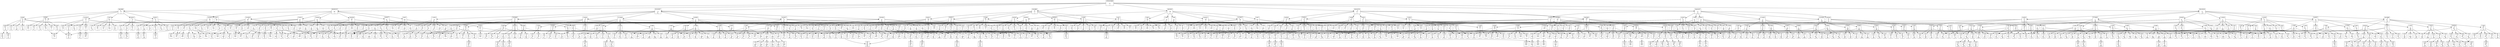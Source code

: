 digraph G {
    node [shape=box];
    "478.0/1000
___
_x_
___
" -> "46.0/68
o__
_x_
___
"
    "478.0/1000
___
_x_
___
" -> "45.0/66
_o_
_x_
___
"
    "478.0/1000
___
_x_
___
" -> "63.0/178
__o
_x_
___
"
    "478.0/1000
___
_x_
___
" -> "60.0/113
___
ox_
___
"
    "478.0/1000
___
_x_
___
" -> "40.0/53
___
_xo
___
"
    "478.0/1000
___
_x_
___
" -> "81.0/197
___
_x_
o__
"
    "478.0/1000
___
_x_
___
" -> "58.0/107
___
_x_
_o_
"
    "478.0/1000
___
_x_
___
" -> "85.0/218
___
_x_
__o
"
    "46.0/68
o__
_x_
___
" -> "6.0/9
ox_
_x_
___
"
    "46.0/68
o__
_x_
___
" -> "12.0/13
o_x
_x_
___
"
    "46.0/68
o__
_x_
___
" -> "2.0/7
o__
xx_
___
"
    "46.0/68
o__
_x_
___
" -> "3.0/7
o__
_xx
___
"
    "46.0/68
o__
_x_
___
" -> "9.0/11
o__
_x_
x__
"
    "46.0/68
o__
_x_
___
" -> "6.0/9
o__
_x_
_x_
"
    "46.0/68
o__
_x_
___
" -> "9.0/11
o__
_x_
__x
"
    "45.0/66
_o_
_x_
___
" -> "5.0/8
xo_
_x_
___
"
    "45.0/66
_o_
_x_
___
" -> "3.0/7
_ox
_x_
___
"
    "45.0/66
_o_
_x_
___
" -> "8.0/10
_o_
xx_
___
"
    "45.0/66
_o_
_x_
___
" -> "8.0/11
_o_
_xx
___
"
    "45.0/66
_o_
_x_
___
" -> "9.0/11
_o_
_x_
x__
"
    "45.0/66
_o_
_x_
___
" -> "5.0/8
_o_
_x_
_x_
"
    "45.0/66
_o_
_x_
___
" -> "8.0/10
_o_
_x_
__x
"
    "63.0/178
__o
_x_
___
" -> "1.0/15
x_o
_x_
___
"
    "63.0/178
__o
_x_
___
" -> "30.0/50
_xo
_x_
___
"
    "63.0/178
__o
_x_
___
" -> "-4.0/8
__o
xx_
___
"
    "63.0/178
__o
_x_
___
" -> "19.0/38
__o
_xx
___
"
    "63.0/178
__o
_x_
___
" -> "4.0/19
__o
_x_
x__
"
    "63.0/178
__o
_x_
___
" -> "7.0/25
__o
_x_
_x_
"
    "63.0/178
__o
_x_
___
" -> "5.0/22
__o
_x_
__x
"
    "60.0/113
___
ox_
___
" -> "13.0/21
x__
ox_
___
"
    "60.0/113
___
ox_
___
" -> "18.0/24
_x_
ox_
___
"
    "60.0/113
___
ox_
___
" -> "15.0/22
__x
ox_
___
"
    "60.0/113
___
ox_
___
" -> "0.0/7
___
oxx
___
"
    "60.0/113
___
ox_
___
" -> "2.0/11
___
ox_
x__
"
    "60.0/113
___
ox_
___
" -> "3.0/10
___
ox_
_x_
"
    "60.0/113
___
ox_
___
" -> "8.0/17
___
ox_
__x
"
    "40.0/53
___
_xo
___
" -> "11.0/11
x__
_xo
___
"
    "40.0/53
___
_xo
___
" -> "2.0/5
_x_
_xo
___
"
    "40.0/53
___
_xo
___
" -> "10.0/11
__x
_xo
___
"
    "40.0/53
___
_xo
___
" -> "5.0/7
___
xxo
___
"
    "40.0/53
___
_xo
___
" -> "1.0/4
___
_xo
x__
"
    "40.0/53
___
_xo
___
" -> "1.0/4
___
_xo
_x_
"
    "40.0/53
___
_xo
___
" -> "9.0/10
___
_xo
__x
"
    "81.0/197
___
_x_
o__
" -> "10.0/27
x__
_x_
o__
"
    "81.0/197
___
_x_
o__
" -> "23.0/40
_x_
_x_
o__
"
    "81.0/197
___
_x_
o__
" -> "2.0/16
__x
_x_
o__
"
    "81.0/197
___
_x_
o__
" -> "33.0/52
___
xx_
o__
"
    "81.0/197
___
_x_
o__
" -> "-1.0/12
___
_xx
o__
"
    "81.0/197
___
_x_
o__
" -> "4.0/20
___
_x_
ox_
"
    "81.0/197
___
_x_
o__
" -> "11.0/29
___
_x_
o_x
"
    "58.0/107
___
_x_
_o_
" -> "4.0/12
x__
_x_
_o_
"
    "58.0/107
___
_x_
_o_
" -> "9.0/16
_x_
_x_
_o_
"
    "58.0/107
___
_x_
_o_
" -> "2.0/10
__x
_x_
_o_
"
    "58.0/107
___
_x_
_o_
" -> "1.0/9
___
xx_
_o_
"
    "58.0/107
___
_x_
_o_
" -> "4.0/11
___
_xx
_o_
"
    "58.0/107
___
_x_
_o_
" -> "17.0/22
___
_x_
xo_
"
    "58.0/107
___
_x_
_o_
" -> "22.0/26
___
_x_
_ox
"
    "85.0/218
___
_x_
__o
" -> "1.0/18
x__
_x_
__o
"
    "85.0/218
___
_x_
__o
" -> "4.0/22
_x_
_x_
__o
"
    "85.0/218
___
_x_
__o
" -> "43.0/68
__x
_x_
__o
"
    "85.0/218
___
_x_
__o
" -> "6.0/23
___
xx_
__o
"
    "85.0/218
___
_x_
__o
" -> "4.0/22
___
_xx
__o
"
    "85.0/218
___
_x_
__o
" -> "-1.0/14
___
_x_
x_o
"
    "85.0/218
___
_x_
__o
" -> "27.0/50
___
_x_
_xo
"
    "6.0/9
ox_
_x_
___
" -> "1.0/1
oxo
_x_
___
"
    "6.0/9
ox_
_x_
___
" -> "1.0/1
ox_
ox_
___
"
    "6.0/9
ox_
_x_
___
" -> "1.0/2
ox_
_xo
___
"
    "6.0/9
ox_
_x_
___
" -> "1.0/1
ox_
_x_
o__
"
    "6.0/9
ox_
_x_
___
" -> "0.0/2
ox_
_x_
_o_
"
    "6.0/9
ox_
_x_
___
" -> "1.0/1
ox_
_x_
__o
"
    "12.0/13
o_x
_x_
___
" -> "2.0/2
oox
_x_
___
"
    "12.0/13
o_x
_x_
___
" -> "2.0/2
o_x
ox_
___
"
    "12.0/13
o_x
_x_
___
" -> "2.0/2
o_x
_xo
___
"
    "12.0/13
o_x
_x_
___
" -> "2.0/2
o_x
_x_
o__
"
    "12.0/13
o_x
_x_
___
" -> "1.0/2
o_x
_x_
_o_
"
    "12.0/13
o_x
_x_
___
" -> "2.0/2
o_x
_x_
__o
"
    "2.0/7
o__
xx_
___
" -> "-1.0/1
oo_
xx_
___
"
    "2.0/7
o__
xx_
___
" -> "1.0/1
o_o
xx_
___
"
    "2.0/7
o__
xx_
___
" -> "0/1
o__
xxo
___
"
    "2.0/7
o__
xx_
___
" -> "1.0/1
o__
xx_
o__
"
    "2.0/7
o__
xx_
___
" -> "1.0/1
o__
xx_
_o_
"
    "2.0/7
o__
xx_
___
" -> "-1.0/1
o__
xx_
__o
"
    "3.0/7
o__
_xx
___
" -> "1.0/1
oo_
_xx
___
"
    "3.0/7
o__
_xx
___
" -> "-1.0/1
o_o
_xx
___
"
    "3.0/7
o__
_xx
___
" -> "1.0/1
o__
oxx
___
"
    "3.0/7
o__
_xx
___
" -> "1.0/1
o__
_xx
o__
"
    "3.0/7
o__
_xx
___
" -> "1.0/1
o__
_xx
_o_
"
    "3.0/7
o__
_xx
___
" -> "-1.0/1
o__
_xx
__o
"
    "9.0/11
o__
_x_
x__
" -> "1.0/1
oo_
_x_
x__
"
    "9.0/11
o__
_x_
x__
" -> "2.0/2
o_o
_x_
x__
"
    "9.0/11
o__
_x_
x__
" -> "1.0/1
o__
ox_
x__
"
    "9.0/11
o__
_x_
x__
" -> "2.0/2
o__
_xo
x__
"
    "9.0/11
o__
_x_
x__
" -> "2.0/2
o__
_x_
xo_
"
    "9.0/11
o__
_x_
x__
" -> "2.0/2
o__
_x_
x_o
"
    "6.0/9
o__
_x_
_x_
" -> "0.0/3
oo_
_x_
_x_
"
    "6.0/9
o__
_x_
_x_
" -> "1.0/1
o_o
_x_
_x_
"
    "6.0/9
o__
_x_
_x_
" -> "1.0/1
o__
ox_
_x_
"
    "6.0/9
o__
_x_
_x_
" -> "1.0/1
o__
_xo
_x_
"
    "6.0/9
o__
_x_
_x_
" -> "1.0/1
o__
_x_
ox_
"
    "6.0/9
o__
_x_
_x_
" -> "1.0/1
o__
_x_
_xo
"
    "9.0/11
o__
_x_
__x
" -> "2.0/2
oo_
_x_
__x
"
    "9.0/11
o__
_x_
__x
" -> "1.0/1
o_o
_x_
__x
"
    "9.0/11
o__
_x_
__x
" -> "1.0/1
o__
ox_
__x
"
    "9.0/11
o__
_x_
__x
" -> "1.0/2
o__
_xo
__x
"
    "9.0/11
o__
_x_
__x
" -> "2.0/2
o__
_x_
o_x
"
    "9.0/11
o__
_x_
__x
" -> "1.0/2
o__
_x_
_ox
"
    "5.0/8
xo_
_x_
___
" -> "1.0/2
xoo
_x_
___
"
    "5.0/8
xo_
_x_
___
" -> "0/1
xo_
ox_
___
"
    "5.0/8
xo_
_x_
___
" -> "1.0/1
xo_
_xo
___
"
    "5.0/8
xo_
_x_
___
" -> "1.0/1
xo_
_x_
o__
"
    "5.0/8
xo_
_x_
___
" -> "1.0/1
xo_
_x_
_o_
"
    "5.0/8
xo_
_x_
___
" -> "0/1
xo_
_x_
__o
"
    "3.0/7
_ox
_x_
___
" -> "1.0/1
oox
_x_
___
"
    "3.0/7
_ox
_x_
___
" -> "1.0/1
_ox
ox_
___
"
    "3.0/7
_ox
_x_
___
" -> "1.0/1
_ox
_xo
___
"
    "3.0/7
_ox
_x_
___
" -> "1.0/1
_ox
_x_
o__
"
    "3.0/7
_ox
_x_
___
" -> "1.0/1
_ox
_x_
_o_
"
    "3.0/7
_ox
_x_
___
" -> "-1.0/1
_ox
_x_
__o
"
    "8.0/10
_o_
xx_
___
" -> "1.0/1
oo_
xx_
___
"
    "8.0/10
_o_
xx_
___
" -> "1.0/1
_oo
xx_
___
"
    "8.0/10
_o_
xx_
___
" -> "1.0/1
_o_
xxo
___
"
    "8.0/10
_o_
xx_
___
" -> "1.0/1
_o_
xx_
o__
"
    "8.0/10
_o_
xx_
___
" -> "2.0/2
_o_
xx_
_o_
"
    "8.0/10
_o_
xx_
___
" -> "1.0/3
_o_
xx_
__o
"
    "8.0/11
_o_
_xx
___
" -> "1.0/1
oo_
_xx
___
"
    "8.0/11
_o_
_xx
___
" -> "1.0/2
_oo
_xx
___
"
    "8.0/11
_o_
_xx
___
" -> "1.0/1
_o_
oxx
___
"
    "8.0/11
_o_
_xx
___
" -> "1.0/1
_o_
_xx
o__
"
    "8.0/11
_o_
_xx
___
" -> "1.0/3
_o_
_xx
_o_
"
    "8.0/11
_o_
_xx
___
" -> "2.0/2
_o_
_xx
__o
"
    "9.0/11
_o_
_x_
x__
" -> "2.0/2
oo_
_x_
x__
"
    "9.0/11
_o_
_x_
x__
" -> "1.0/1
_oo
_x_
x__
"
    "9.0/11
_o_
_x_
x__
" -> "2.0/2
_o_
ox_
x__
"
    "9.0/11
_o_
_x_
x__
" -> "1.0/1
_o_
_xo
x__
"
    "9.0/11
_o_
_x_
x__
" -> "1.0/1
_o_
_x_
xo_
"
    "9.0/11
_o_
_x_
x__
" -> "1.0/3
_o_
_x_
x_o
"
    "5.0/8
_o_
_x_
_x_
" -> "1.0/1
oo_
_x_
_x_
"
    "5.0/8
_o_
_x_
_x_
" -> "0.0/2
_oo
_x_
_x_
"
    "5.0/8
_o_
_x_
_x_
" -> "1.0/1
_o_
ox_
_x_
"
    "5.0/8
_o_
_x_
_x_
" -> "1.0/1
_o_
_xo
_x_
"
    "5.0/8
_o_
_x_
_x_
" -> "0/1
_o_
_x_
ox_
"
    "5.0/8
_o_
_x_
_x_
" -> "1.0/1
_o_
_x_
_xo
"
    "8.0/10
_o_
_x_
__x
" -> "1.0/1
oo_
_x_
__x
"
    "8.0/10
_o_
_x_
__x
" -> "1.0/1
_oo
_x_
__x
"
    "8.0/10
_o_
_x_
__x
" -> "1.0/1
_o_
ox_
__x
"
    "8.0/10
_o_
_x_
__x
" -> "2.0/2
_o_
_xo
__x
"
    "8.0/10
_o_
_x_
__x
" -> "1.0/1
_o_
_x_
o_x
"
    "8.0/10
_o_
_x_
__x
" -> "1.0/3
_o_
_x_
_ox
"
    "1.0/15
x_o
_x_
___
" -> "-1.0/3
xoo
_x_
___
"
    "1.0/15
x_o
_x_
___
" -> "1.0/1
x_o
ox_
___
"
    "1.0/15
x_o
_x_
___
" -> "1.0/3
x_o
_xo
___
"
    "1.0/15
x_o
_x_
___
" -> "-1.0/3
x_o
_x_
o__
"
    "1.0/15
x_o
_x_
___
" -> "1.0/1
x_o
_x_
_o_
"
    "1.0/15
x_o
_x_
___
" -> "-1.0/3
x_o
_x_
__o
"
    "30.0/50
_xo
_x_
___
" -> "5.0/5
oxo
_x_
___
"
    "30.0/50
_xo
_x_
___
" -> "5.0/6
_xo
ox_
___
"
    "30.0/50
_xo
_x_
___
" -> "5.0/10
_xo
_xo
___
"
    "30.0/50
_xo
_x_
___
" -> "5.0/5
_xo
_x_
o__
"
    "30.0/50
_xo
_x_
___
" -> "5.0/9
_xo
_x_
_o_
"
    "30.0/50
_xo
_x_
___
" -> "4.0/14
_xo
_x_
__o
"
    "-4.0/8
__o
xx_
___
" -> "-1.0/1
o_o
xx_
___
"
    "-4.0/8
__o
xx_
___
" -> "-1.0/1
_oo
xx_
___
"
    "-4.0/8
__o
xx_
___
" -> "1.0/1
__o
xxo
___
"
    "-4.0/8
__o
xx_
___
" -> "-1.0/1
__o
xx_
o__
"
    "-4.0/8
__o
xx_
___
" -> "1.0/1
__o
xx_
_o_
"
    "-4.0/8
__o
xx_
___
" -> "-2.0/2
__o
xx_
__o
"
    "19.0/38
__o
_xx
___
" -> "3.0/8
o_o
_xx
___
"
    "19.0/38
__o
_xx
___
" -> "4.0/6
_oo
_xx
___
"
    "19.0/38
__o
_xx
___
" -> "1.0/10
__o
oxx
___
"
    "19.0/38
__o
_xx
___
" -> "4.0/4
__o
_xx
o__
"
    "19.0/38
__o
_xx
___
" -> "4.0/5
__o
_xx
_o_
"
    "19.0/38
__o
_xx
___
" -> "4.0/4
__o
_xx
__o
"
    "4.0/19
__o
_x_
x__
" -> "1.0/3
o_o
_x_
x__
"
    "4.0/19
__o
_x_
x__
" -> "2.0/2
_oo
_x_
x__
"
    "4.0/19
__o
_x_
x__
" -> "1.0/3
__o
ox_
x__
"
    "4.0/19
__o
_x_
x__
" -> "0.0/4
__o
_xo
x__
"
    "4.0/19
__o
_x_
x__
" -> "1.0/2
__o
_x_
xo_
"
    "4.0/19
__o
_x_
x__
" -> "-1.0/4
__o
_x_
x_o
"
    "7.0/25
__o
_x_
_x_
" -> "-2.0/6
o_o
_x_
_x_
"
    "7.0/25
__o
_x_
_x_
" -> "2.0/4
_oo
_x_
_x_
"
    "7.0/25
__o
_x_
_x_
" -> "2.0/2
__o
ox_
_x_
"
    "7.0/25
__o
_x_
_x_
" -> "1.0/5
__o
_xo
_x_
"
    "7.0/25
__o
_x_
_x_
" -> "2.0/2
__o
_x_
ox_
"
    "7.0/25
__o
_x_
_x_
" -> "1.0/5
__o
_x_
_xo
"
    "5.0/22
__o
_x_
__x
" -> "-5.0/10
o_o
_x_
__x
"
    "5.0/22
__o
_x_
__x
" -> "2.0/2
_oo
_x_
__x
"
    "5.0/22
__o
_x_
__x
" -> "2.0/2
__o
ox_
__x
"
    "5.0/22
__o
_x_
__x
" -> "2.0/2
__o
_xo
__x
"
    "5.0/22
__o
_x_
__x
" -> "2.0/2
__o
_x_
o_x
"
    "5.0/22
__o
_x_
__x
" -> "2.0/3
__o
_x_
_ox
"
    "13.0/21
x__
ox_
___
" -> "2.0/3
xo_
ox_
___
"
    "13.0/21
x__
ox_
___
" -> "3.0/3
x_o
ox_
___
"
    "13.0/21
x__
ox_
___
" -> "2.0/4
x__
oxo
___
"
    "13.0/21
x__
ox_
___
" -> "3.0/3
x__
ox_
o__
"
    "13.0/21
x__
ox_
___
" -> "1.0/4
x__
ox_
_o_
"
    "13.0/21
x__
ox_
___
" -> "2.0/3
x__
ox_
__o
"
    "18.0/24
_x_
ox_
___
" -> "3.0/3
ox_
ox_
___
"
    "18.0/24
_x_
ox_
___
" -> "3.0/5
_xo
ox_
___
"
    "18.0/24
_x_
ox_
___
" -> "3.0/3
_x_
oxo
___
"
    "18.0/24
_x_
ox_
___
" -> "3.0/3
_x_
ox_
o__
"
    "18.0/24
_x_
ox_
___
" -> "3.0/3
_x_
ox_
_o_
"
    "18.0/24
_x_
ox_
___
" -> "2.0/6
_x_
ox_
__o
"
    "15.0/22
__x
ox_
___
" -> "3.0/3
o_x
ox_
___
"
    "15.0/22
__x
ox_
___
" -> "3.0/3
_ox
ox_
___
"
    "15.0/22
__x
ox_
___
" -> "3.0/3
__x
oxo
___
"
    "15.0/22
__x
ox_
___
" -> "1.0/4
__x
ox_
o__
"
    "15.0/22
__x
ox_
___
" -> "2.0/4
__x
ox_
_o_
"
    "15.0/22
__x
ox_
___
" -> "2.0/4
__x
ox_
__o
"
    "0.0/7
___
oxx
___
" -> "-1.0/1
o__
oxx
___
"
    "0.0/7
___
oxx
___
" -> "1.0/1
_o_
oxx
___
"
    "0.0/7
___
oxx
___
" -> "-1.0/1
__o
oxx
___
"
    "0.0/7
___
oxx
___
" -> "1.0/1
___
oxx
o__
"
    "0.0/7
___
oxx
___
" -> "1.0/1
___
oxx
_o_
"
    "0.0/7
___
oxx
___
" -> "0/1
___
oxx
__o
"
    "2.0/11
___
ox_
x__
" -> "1.0/1
o__
ox_
x__
"
    "2.0/11
___
ox_
x__
" -> "0.0/2
_o_
ox_
x__
"
    "2.0/11
___
ox_
x__
" -> "-2.0/3
__o
ox_
x__
"
    "2.0/11
___
ox_
x__
" -> "1.0/1
___
oxo
x__
"
    "2.0/11
___
ox_
x__
" -> "1.0/1
___
ox_
xo_
"
    "2.0/11
___
ox_
x__
" -> "1.0/2
___
ox_
x_o
"
    "3.0/10
___
ox_
_x_
" -> "1.0/1
o__
ox_
_x_
"
    "3.0/10
___
ox_
_x_
" -> "0.0/2
_o_
ox_
_x_
"
    "3.0/10
___
ox_
_x_
" -> "1.0/2
__o
ox_
_x_
"
    "3.0/10
___
ox_
_x_
" -> "1.0/1
___
oxo
_x_
"
    "3.0/10
___
ox_
_x_
" -> "0.0/2
___
ox_
ox_
"
    "3.0/10
___
ox_
_x_
" -> "0/1
___
ox_
_xo
"
    "8.0/17
___
ox_
__x
" -> "1.0/3
o__
ox_
__x
"
    "8.0/17
___
ox_
__x
" -> "2.0/2
_o_
ox_
__x
"
    "8.0/17
___
ox_
__x
" -> "2.0/2
__o
ox_
__x
"
    "8.0/17
___
ox_
__x
" -> "2.0/2
___
oxo
__x
"
    "8.0/17
___
ox_
__x
" -> "-1.0/5
___
ox_
o_x
"
    "8.0/17
___
ox_
__x
" -> "2.0/2
___
ox_
_ox
"
    "11.0/11
x__
_xo
___
" -> "1.0/1
xo_
_xo
___
"
    "11.0/11
x__
_xo
___
" -> "2.0/2
x_o
_xo
___
"
    "11.0/11
x__
_xo
___
" -> "2.0/2
x__
oxo
___
"
    "11.0/11
x__
_xo
___
" -> "1.0/1
x__
_xo
o__
"
    "11.0/11
x__
_xo
___
" -> "2.0/2
x__
_xo
_o_
"
    "11.0/11
x__
_xo
___
" -> "2.0/2
x__
_xo
__o
"
    "2.0/5
_x_
_xo
___
" -> "1.0/1
ox_
_xo
___
"
    "2.0/5
_x_
_xo
___
" -> "1.0/1
_xo
_xo
___
"
    "2.0/5
_x_
_xo
___
" -> "-1.0/1
_x_
oxo
___
"
    "2.0/5
_x_
_xo
___
" -> "1.0/1
_x_
_xo
o__
"
    "10.0/11
__x
_xo
___
" -> "1.0/2
o_x
_xo
___
"
    "10.0/11
__x
_xo
___
" -> "2.0/2
_ox
_xo
___
"
    "10.0/11
__x
_xo
___
" -> "1.0/1
__x
oxo
___
"
    "10.0/11
__x
_xo
___
" -> "1.0/1
__x
_xo
o__
"
    "10.0/11
__x
_xo
___
" -> "2.0/2
__x
_xo
_o_
"
    "10.0/11
__x
_xo
___
" -> "2.0/2
__x
_xo
__o
"
    "5.0/7
___
xxo
___
" -> "1.0/1
o__
xxo
___
"
    "5.0/7
___
xxo
___
" -> "1.0/1
_o_
xxo
___
"
    "5.0/7
___
xxo
___
" -> "1.0/1
__o
xxo
___
"
    "5.0/7
___
xxo
___
" -> "-1.0/1
___
xxo
o__
"
    "5.0/7
___
xxo
___
" -> "1.0/1
___
xxo
_o_
"
    "5.0/7
___
xxo
___
" -> "1.0/1
___
xxo
__o
"
    "1.0/4
___
_xo
x__
" -> "1.0/1
o__
_xo
x__
"
    "1.0/4
___
_xo
x__
" -> "1.0/1
_o_
_xo
x__
"
    "1.0/4
___
_xo
x__
" -> "-1.0/1
__o
_xo
x__
"
    "1.0/4
___
_xo
_x_
" -> "1.0/1
o__
_xo
_x_
"
    "1.0/4
___
_xo
_x_
" -> "0/1
_o_
_xo
_x_
"
    "1.0/4
___
_xo
_x_
" -> "-1.0/1
__o
_xo
_x_
"
    "9.0/10
___
_xo
__x
" -> "1.0/2
o__
_xo
__x
"
    "9.0/10
___
_xo
__x
" -> "2.0/2
_o_
_xo
__x
"
    "9.0/10
___
_xo
__x
" -> "1.0/1
__o
_xo
__x
"
    "9.0/10
___
_xo
__x
" -> "2.0/2
___
oxo
__x
"
    "9.0/10
___
_xo
__x
" -> "1.0/1
___
_xo
o_x
"
    "9.0/10
___
_xo
__x
" -> "1.0/1
___
_xo
_ox
"
    "10.0/27
x__
_x_
o__
" -> "1.0/5
xo_
_x_
o__
"
    "10.0/27
x__
_x_
o__
" -> "3.0/3
x_o
_x_
o__
"
    "10.0/27
x__
_x_
o__
" -> "3.0/3
x__
ox_
o__
"
    "10.0/27
x__
_x_
o__
" -> "1.0/6
x__
_xo
o__
"
    "10.0/27
x__
_x_
o__
" -> "0.0/6
x__
_x_
oo_
"
    "10.0/27
x__
_x_
o__
" -> "1.0/3
x__
_x_
o_o
"
    "23.0/40
_x_
_x_
o__
" -> "3.0/8
ox_
_x_
o__
"
    "23.0/40
_x_
_x_
o__
" -> "4.0/4
_xo
_x_
o__
"
    "23.0/40
_x_
_x_
o__
" -> "4.0/6
_x_
ox_
o__
"
    "23.0/40
_x_
_x_
o__
" -> "4.0/6
_x_
_xo
o__
"
    "23.0/40
_x_
_x_
o__
" -> "4.0/4
_x_
_x_
oo_
"
    "23.0/40
_x_
_x_
o__
" -> "3.0/11
_x_
_x_
o_o
"
    "2.0/16
__x
_x_
o__
" -> "0.0/4
o_x
_x_
o__
"
    "2.0/16
__x
_x_
o__
" -> "1.0/2
_ox
_x_
o__
"
    "2.0/16
__x
_x_
o__
" -> "0.0/3
__x
ox_
o__
"
    "2.0/16
__x
_x_
o__
" -> "-1.0/3
__x
_xo
o__
"
    "2.0/16
__x
_x_
o__
" -> "0.0/2
__x
_x_
oo_
"
    "2.0/16
__x
_x_
o__
" -> "1.0/1
__x
_x_
o_o
"
    "33.0/52
___
xx_
o__
" -> "5.0/8
o__
xx_
o__
"
    "33.0/52
___
xx_
o__
" -> "5.0/9
_o_
xx_
o__
"
    "33.0/52
___
xx_
o__
" -> "6.0/8
__o
xx_
o__
"
    "33.0/52
___
xx_
o__
" -> "5.0/12
___
xxo
o__
"
    "33.0/52
___
xx_
o__
" -> "6.0/9
___
xx_
oo_
"
    "33.0/52
___
xx_
o__
" -> "5.0/5
___
xx_
o_o
"
    "-1.0/12
___
_xx
o__
" -> "-3.0/3
o__
_xx
o__
"
    "-1.0/12
___
_xx
o__
" -> "0.0/2
_o_
_xx
o__
"
    "-1.0/12
___
_xx
o__
" -> "1.0/1
__o
_xx
o__
"
    "-1.0/12
___
_xx
o__
" -> "0/1
___
oxx
o__
"
    "-1.0/12
___
_xx
o__
" -> "1.0/1
___
_xx
oo_
"
    "-1.0/12
___
_xx
o__
" -> "-1.0/3
___
_xx
o_o
"
    "4.0/20
___
_x_
ox_
" -> "-2.0/5
o__
_x_
ox_
"
    "4.0/20
___
_x_
ox_
" -> "2.0/2
_o_
_x_
ox_
"
    "4.0/20
___
_x_
ox_
" -> "2.0/2
__o
_x_
ox_
"
    "4.0/20
___
_x_
ox_
" -> "-3.0/6
___
ox_
ox_
"
    "4.0/20
___
_x_
ox_
" -> "2.0/2
___
_xo
ox_
"
    "4.0/20
___
_x_
ox_
" -> "2.0/2
___
_x_
oxo
"
    "11.0/29
___
_x_
o_x
" -> "-2.0/9
o__
_x_
o_x
"
    "11.0/29
___
_x_
o_x
" -> "2.0/4
_o_
_x_
o_x
"
    "11.0/29
___
_x_
o_x
" -> "3.0/3
__o
_x_
o_x
"
    "11.0/29
___
_x_
o_x
" -> "3.0/3
___
ox_
o_x
"
    "11.0/29
___
_x_
o_x
" -> "3.0/3
___
_xo
o_x
"
    "11.0/29
___
_x_
o_x
" -> "2.0/6
___
_x_
oox
"
    "4.0/12
x__
_x_
_o_
" -> "1.0/1
xo_
_x_
_o_
"
    "4.0/12
x__
_x_
_o_
" -> "0.0/2
x_o
_x_
_o_
"
    "4.0/12
x__
_x_
_o_
" -> "1.0/1
x__
ox_
_o_
"
    "4.0/12
x__
_x_
_o_
" -> "2.0/2
x__
_xo
_o_
"
    "4.0/12
x__
_x_
_o_
" -> "0.0/4
x__
_x_
oo_
"
    "4.0/12
x__
_x_
_o_
" -> "1.0/1
x__
_x_
_oo
"
    "9.0/16
_x_
_x_
_o_
" -> "0.0/4
ox_
_x_
_o_
"
    "9.0/16
_x_
_x_
_o_
" -> "2.0/2
_xo
_x_
_o_
"
    "9.0/16
_x_
_x_
_o_
" -> "2.0/2
_x_
ox_
_o_
"
    "9.0/16
_x_
_x_
_o_
" -> "1.0/2
_x_
_xo
_o_
"
    "9.0/16
_x_
_x_
_o_
" -> "2.0/2
_x_
_x_
oo_
"
    "9.0/16
_x_
_x_
_o_
" -> "1.0/3
_x_
_x_
_oo
"
    "2.0/10
__x
_x_
_o_
" -> "0.0/2
o_x
_x_
_o_
"
    "2.0/10
__x
_x_
_o_
" -> "1.0/1
_ox
_x_
_o_
"
    "2.0/10
__x
_x_
_o_
" -> "1.0/1
__x
ox_
_o_
"
    "2.0/10
__x
_x_
_o_
" -> "1.0/1
__x
_xo
_o_
"
    "2.0/10
__x
_x_
_o_
" -> "0.0/2
__x
_x_
oo_
"
    "2.0/10
__x
_x_
_o_
" -> "-2.0/2
__x
_x_
_oo
"
    "1.0/9
___
xx_
_o_
" -> "1.0/1
o__
xx_
_o_
"
    "1.0/9
___
xx_
_o_
" -> "1.0/1
_o_
xx_
_o_
"
    "1.0/9
___
xx_
_o_
" -> "0.0/2
__o
xx_
_o_
"
    "1.0/9
___
xx_
_o_
" -> "1.0/1
___
xxo
_o_
"
    "1.0/9
___
xx_
_o_
" -> "-2.0/2
___
xx_
oo_
"
    "1.0/9
___
xx_
_o_
" -> "1.0/1
___
xx_
_oo
"
    "4.0/11
___
_xx
_o_
" -> "1.0/1
o__
_xx
_o_
"
    "4.0/11
___
_xx
_o_
" -> "1.0/1
_o_
_xx
_o_
"
    "4.0/11
___
_xx
_o_
" -> "1.0/2
__o
_xx
_o_
"
    "4.0/11
___
_xx
_o_
" -> "1.0/1
___
oxx
_o_
"
    "4.0/11
___
_xx
_o_
" -> "-2.0/4
___
_xx
oo_
"
    "4.0/11
___
_xx
_o_
" -> "1.0/1
___
_xx
_oo
"
    "17.0/22
___
_x_
xo_
" -> "3.0/3
o__
_x_
xo_
"
    "17.0/22
___
_x_
xo_
" -> "3.0/3
_o_
_x_
xo_
"
    "17.0/22
___
_x_
xo_
" -> "2.0/5
__o
_x_
xo_
"
    "17.0/22
___
_x_
xo_
" -> "2.0/4
___
ox_
xo_
"
    "17.0/22
___
_x_
xo_
" -> "3.0/3
___
_xo
xo_
"
    "17.0/22
___
_x_
xo_
" -> "3.0/3
___
_x_
xoo
"
    "22.0/26
___
_x_
_ox
" -> "3.0/4
o__
_x_
_ox
"
    "22.0/26
___
_x_
_ox
" -> "4.0/4
_o_
_x_
_ox
"
    "22.0/26
___
_x_
_ox
" -> "3.0/5
__o
_x_
_ox
"
    "22.0/26
___
_x_
_ox
" -> "4.0/4
___
ox_
_ox
"
    "22.0/26
___
_x_
_ox
" -> "3.0/4
___
_xo
_ox
"
    "22.0/26
___
_x_
_ox
" -> "4.0/4
___
_x_
oox
"
    "1.0/18
x__
_x_
__o
" -> "1.0/3
xo_
_x_
__o
"
    "1.0/18
x__
_x_
__o
" -> "1.0/3
x_o
_x_
__o
"
    "1.0/18
x__
_x_
__o
" -> "-1.0/3
x__
ox_
__o
"
    "1.0/18
x__
_x_
__o
" -> "1.0/1
x__
_xo
__o
"
    "1.0/18
x__
_x_
__o
" -> "-1.0/4
x__
_x_
o_o
"
    "1.0/18
x__
_x_
__o
" -> "-1.0/3
x__
_x_
_oo
"
    "4.0/22
_x_
_x_
__o
" -> "2.0/2
ox_
_x_
__o
"
    "4.0/22
_x_
_x_
__o
" -> "-2.0/5
_xo
_x_
__o
"
    "4.0/22
_x_
_x_
__o
" -> "2.0/2
_x_
ox_
__o
"
    "4.0/22
_x_
_x_
__o
" -> "1.0/3
_x_
_xo
__o
"
    "4.0/22
_x_
_x_
__o
" -> "0.0/4
_x_
_x_
o_o
"
    "4.0/22
_x_
_x_
__o
" -> "0.0/5
_x_
_x_
_oo
"
    "43.0/68
__x
_x_
__o
" -> "7.0/7
o_x
_x_
__o
"
    "43.0/68
__x
_x_
__o
" -> "7.0/9
_ox
_x_
__o
"
    "43.0/68
__x
_x_
__o
" -> "8.0/14
__x
ox_
__o
"
    "43.0/68
__x
_x_
__o
" -> "7.0/8
__x
_xo
__o
"
    "43.0/68
__x
_x_
__o
" -> "6.0/14
__x
_x_
o_o
"
    "43.0/68
__x
_x_
__o
" -> "7.0/15
__x
_x_
_oo
"
    "6.0/23
___
xx_
__o
" -> "2.0/2
o__
xx_
__o
"
    "6.0/23
___
xx_
__o
" -> "2.0/2
_o_
xx_
__o
"
    "6.0/23
___
xx_
__o
" -> "1.0/5
__o
xx_
__o
"
    "6.0/23
___
xx_
__o
" -> "-1.0/6
___
xxo
__o
"
    "6.0/23
___
xx_
__o
" -> "1.0/3
___
xx_
o_o
"
    "6.0/23
___
xx_
__o
" -> "0.0/4
___
xx_
_oo
"
    "4.0/22
___
_xx
__o
" -> "2.0/2
o__
_xx
__o
"
    "4.0/22
___
_xx
__o
" -> "2.0/2
_o_
_xx
__o
"
    "4.0/22
___
_xx
__o
" -> "2.0/3
__o
_xx
__o
"
    "4.0/22
___
_xx
__o
" -> "-1.0/4
___
oxx
__o
"
    "4.0/22
___
_xx
__o
" -> "-1.0/5
___
_xx
o_o
"
    "4.0/22
___
_xx
__o
" -> "-1.0/5
___
_xx
_oo
"
    "-1.0/14
___
_x_
x_o
" -> "1.0/1
o__
_x_
x_o
"
    "-1.0/14
___
_x_
x_o
" -> "1.0/1
_o_
_x_
x_o
"
    "-1.0/14
___
_x_
x_o
" -> "-6.0/6
__o
_x_
x_o
"
    "-1.0/14
___
_x_
x_o
" -> "0.0/3
___
ox_
x_o
"
    "-1.0/14
___
_x_
x_o
" -> "1.0/1
___
_xo
x_o
"
    "-1.0/14
___
_x_
x_o
" -> "1.0/1
___
_x_
xoo
"
    "27.0/50
___
_x_
_xo
" -> "5.0/5
o__
_x_
_xo
"
    "27.0/50
___
_x_
_xo
" -> "5.0/9
_o_
_x_
_xo
"
    "27.0/50
___
_x_
_xo
" -> "2.0/13
__o
_x_
_xo
"
    "27.0/50
___
_x_
_xo
" -> "5.0/8
___
ox_
_xo
"
    "27.0/50
___
_x_
_xo
" -> "5.0/5
___
_xo
_xo
"
    "27.0/50
___
_x_
_xo
" -> "4.0/9
___
_x_
oxo
"
    "1.0/2
ox_
_xo
___
" -> "1.0/1
oxx
_xo
___
"
    "0.0/2
ox_
_x_
_o_
" -> "1.0/1
oxx
_x_
_o_
"
    "2.0/2
oox
_x_
___
" -> "1.0/1
oox
xx_
___
"
    "2.0/2
o_x
ox_
___
" -> "1.0/1
oxx
ox_
___
"
    "2.0/2
o_x
_xo
___
" -> "1.0/1
oxx
_xo
___
"
    "2.0/2
o_x
_x_
o__
" -> "1.0/1
oxx
_x_
o__
"
    "1.0/2
o_x
_x_
_o_
" -> "1.0/1
oxx
_x_
_o_
"
    "2.0/2
o_x
_x_
__o
" -> "1.0/1
oxx
_x_
__o
"
    "2.0/2
o_o
_x_
x__
" -> "1.0/1
oxo
_x_
x__
"
    "2.0/2
o__
_xo
x__
" -> "1.0/1
ox_
_xo
x__
"
    "2.0/2
o__
_x_
xo_
" -> "1.0/1
ox_
_x_
xo_
"
    "2.0/2
o__
_x_
x_o
" -> "1.0/1
ox_
_x_
x_o
"
    "0.0/3
oo_
_x_
_x_
" -> "1.0/1
oox
_x_
_x_
"
    "0.0/3
oo_
_x_
_x_
" -> "0/1
oo_
xx_
_x_
"
    "2.0/2
oo_
_x_
__x
" -> "1.0/1
oox
_x_
__x
"
    "1.0/2
o__
_xo
__x
" -> "0/1
ox_
_xo
__x
"
    "2.0/2
o__
_x_
o_x
" -> "1.0/1
ox_
_x_
o_x
"
    "1.0/2
o__
_x_
_ox
" -> "0/1
ox_
_x_
_ox
"
    "1.0/2
xoo
_x_
___
" -> "1.0/1
xoo
xx_
___
"
    "2.0/2
_o_
xx_
_o_
" -> "1.0/1
xo_
xx_
_o_
"
    "1.0/3
_o_
xx_
__o
" -> "1.0/1
xo_
xx_
__o
"
    "1.0/3
_o_
xx_
__o
" -> "1.0/1
_ox
xx_
__o
"
    "1.0/2
_oo
_xx
___
" -> "0/1
xoo
_xx
___
"
    "1.0/3
_o_
_xx
_o_
" -> "1.0/1
xo_
_xx
_o_
"
    "1.0/3
_o_
_xx
_o_
" -> "1.0/1
_ox
_xx
_o_
"
    "2.0/2
_o_
_xx
__o
" -> "1.0/1
xo_
_xx
__o
"
    "2.0/2
oo_
_x_
x__
" -> "1.0/1
oox
_x_
x__
"
    "2.0/2
_o_
ox_
x__
" -> "1.0/1
xo_
ox_
x__
"
    "1.0/3
_o_
_x_
x_o
" -> "1.0/1
xo_
_x_
x_o
"
    "1.0/3
_o_
_x_
x_o
" -> "1.0/1
_ox
_x_
x_o
"
    "0.0/2
_oo
_x_
_x_
" -> "1.0/1
xoo
_x_
_x_
"
    "2.0/2
_o_
_xo
__x
" -> "1.0/1
xo_
_xo
__x
"
    "1.0/3
_o_
_x_
_ox
" -> "1.0/1
xo_
_x_
_ox
"
    "1.0/3
_o_
_x_
_ox
" -> "1.0/1
_ox
_x_
_ox
"
    "-1.0/3
xoo
_x_
___
" -> "-1.0/1
xoo
xx_
___
"
    "-1.0/3
xoo
_x_
___
" -> "1.0/1
xoo
_xx
___
"
    "1.0/3
x_o
_xo
___
" -> "1.0/1
xxo
_xo
___
"
    "1.0/3
x_o
_xo
___
" -> "1.0/1
x_o
xxo
___
"
    "-1.0/3
x_o
_x_
o__
" -> "1.0/1
xxo
_x_
o__
"
    "-1.0/3
x_o
_x_
o__
" -> "-1.0/1
x_o
xx_
o__
"
    "-1.0/3
x_o
_x_
__o
" -> "-1.0/1
xxo
_x_
__o
"
    "-1.0/3
x_o
_x_
__o
" -> "-1.0/1
x_o
xx_
__o
"
    "5.0/5
oxo
_x_
___
" -> "1.0/1
oxo
xx_
___
"
    "5.0/5
oxo
_x_
___
" -> "1.0/1
oxo
_xx
___
"
    "5.0/5
oxo
_x_
___
" -> "1.0/1
oxo
_x_
x__
"
    "5.0/5
oxo
_x_
___
" -> "1.0/1
oxo
_x_
_x_
"
    "5.0/6
_xo
ox_
___
" -> "1.0/1
xxo
ox_
___
"
    "5.0/6
_xo
ox_
___
" -> "0/1
_xo
oxx
___
"
    "5.0/6
_xo
ox_
___
" -> "1.0/1
_xo
ox_
x__
"
    "5.0/6
_xo
ox_
___
" -> "1.0/1
_xo
ox_
_x_
"
    "5.0/6
_xo
ox_
___
" -> "1.0/1
_xo
ox_
__x
"
    "5.0/10
_xo
_xo
___
" -> "0.0/2
xxo
_xo
___
"
    "5.0/10
_xo
_xo
___
" -> "1.0/2
_xo
xxo
___
"
    "5.0/10
_xo
_xo
___
" -> "-1.0/1
_xo
_xo
x__
"
    "5.0/10
_xo
_xo
___
" -> "2.0/2
_xo
_xo
_x_
"
    "5.0/10
_xo
_xo
___
" -> "2.0/2
_xo
_xo
__x
"
    "5.0/5
_xo
_x_
o__
" -> "1.0/1
xxo
_x_
o__
"
    "5.0/5
_xo
_x_
o__
" -> "1.0/1
_xo
xx_
o__
"
    "5.0/5
_xo
_x_
o__
" -> "1.0/1
_xo
_xx
o__
"
    "5.0/5
_xo
_x_
o__
" -> "1.0/1
_xo
_x_
ox_
"
    "5.0/9
_xo
_x_
_o_
" -> "-1.0/1
xxo
_x_
_o_
"
    "5.0/9
_xo
_x_
_o_
" -> "2.0/2
_xo
xx_
_o_
"
    "5.0/9
_xo
_x_
_o_
" -> "1.0/1
_xo
_xx
_o_
"
    "5.0/9
_xo
_x_
_o_
" -> "1.0/2
_xo
_x_
xo_
"
    "5.0/9
_xo
_x_
_o_
" -> "1.0/2
_xo
_x_
_ox
"
    "4.0/14
_xo
_x_
__o
" -> "0.0/2
xxo
_x_
__o
"
    "4.0/14
_xo
_x_
__o
" -> "1.0/3
_xo
xx_
__o
"
    "4.0/14
_xo
_x_
__o
" -> "1.0/3
_xo
_xx
__o
"
    "4.0/14
_xo
_x_
__o
" -> "-1.0/1
_xo
_x_
x_o
"
    "4.0/14
_xo
_x_
__o
" -> "4.0/4
_xo
_x_
_xo
"
    "-2.0/2
__o
xx_
__o
" -> "-1.0/1
x_o
xx_
__o
"
    "3.0/8
o_o
_xx
___
" -> "2.0/2
oxo
_xx
___
"
    "3.0/8
o_o
_xx
___
" -> "2.0/2
o_o
xxx
___
"
    "3.0/8
o_o
_xx
___
" -> "-1.0/1
o_o
_xx
x__
"
    "3.0/8
o_o
_xx
___
" -> "-1.0/1
o_o
_xx
_x_
"
    "3.0/8
o_o
_xx
___
" -> "0/1
o_o
_xx
__x
"
    "4.0/6
_oo
_xx
___
" -> "1.0/1
xoo
_xx
___
"
    "4.0/6
_oo
_xx
___
" -> "1.0/1
_oo
xxx
___
"
    "4.0/6
_oo
_xx
___
" -> "1.0/1
_oo
_xx
x__
"
    "4.0/6
_oo
_xx
___
" -> "1.0/1
_oo
_xx
_x_
"
    "4.0/6
_oo
_xx
___
" -> "1.0/1
_oo
_xx
__x
"
    "1.0/10
__o
oxx
___
" -> "1.0/2
x_o
oxx
___
"
    "1.0/10
__o
oxx
___
" -> "0/2
_xo
oxx
___
"
    "1.0/10
__o
oxx
___
" -> "-1.0/1
__o
oxx
x__
"
    "1.0/10
__o
oxx
___
" -> "0.0/2
__o
oxx
_x_
"
    "1.0/10
__o
oxx
___
" -> "0.0/2
__o
oxx
__x
"
    "4.0/4
__o
_xx
o__
" -> "1.0/1
x_o
_xx
o__
"
    "4.0/4
__o
_xx
o__
" -> "1.0/1
_xo
_xx
o__
"
    "4.0/4
__o
_xx
o__
" -> "1.0/1
__o
xxx
o__
"
    "4.0/5
__o
_xx
_o_
" -> "1.0/1
x_o
_xx
_o_
"
    "4.0/5
__o
_xx
_o_
" -> "0/1
_xo
_xx
_o_
"
    "4.0/5
__o
_xx
_o_
" -> "1.0/1
__o
xxx
_o_
"
    "4.0/5
__o
_xx
_o_
" -> "1.0/1
__o
_xx
xo_
"
    "4.0/4
__o
_xx
__o
" -> "1.0/1
x_o
_xx
__o
"
    "4.0/4
__o
_xx
__o
" -> "1.0/1
_xo
_xx
__o
"
    "4.0/4
__o
_xx
__o
" -> "1.0/1
__o
xxx
__o
"
    "1.0/3
o_o
_x_
x__
" -> "1.0/1
oxo
_x_
x__
"
    "1.0/3
o_o
_x_
x__
" -> "1.0/1
o_o
xx_
x__
"
    "2.0/2
_oo
_x_
x__
" -> "1.0/1
xoo
_x_
x__
"
    "1.0/3
__o
ox_
x__
" -> "0/1
x_o
ox_
x__
"
    "1.0/3
__o
ox_
x__
" -> "1.0/1
_xo
ox_
x__
"
    "0.0/4
__o
_xo
x__
" -> "-1.0/1
x_o
_xo
x__
"
    "0.0/4
__o
_xo
x__
" -> "0/1
_xo
_xo
x__
"
    "0.0/4
__o
_xo
x__
" -> "0/1
__o
xxo
x__
"
    "1.0/2
__o
_x_
xo_
" -> "0/1
x_o
_x_
xo_
"
    "-1.0/4
__o
_x_
x_o
" -> "-1.0/1
x_o
_x_
x_o
"
    "-1.0/4
__o
_x_
x_o
" -> "1.0/1
_xo
_x_
x_o
"
    "-1.0/4
__o
_x_
x_o
" -> "-1.0/1
__o
xx_
x_o
"
    "-2.0/6
o_o
_x_
_x_
" -> "1.0/1
oxo
_x_
_x_
"
    "-2.0/6
o_o
_x_
_x_
" -> "-1.0/1
o_o
xx_
_x_
"
    "-2.0/6
o_o
_x_
_x_
" -> "-1.0/1
o_o
_xx
_x_
"
    "-2.0/6
o_o
_x_
_x_
" -> "-1.0/1
o_o
_x_
xx_
"
    "-2.0/6
o_o
_x_
_x_
" -> "-1.0/1
o_o
_x_
_xx
"
    "2.0/4
_oo
_x_
_x_
" -> "1.0/1
xoo
_x_
_x_
"
    "2.0/4
_oo
_x_
_x_
" -> "1.0/1
_oo
xx_
_x_
"
    "2.0/4
_oo
_x_
_x_
" -> "1.0/1
_oo
_xx
_x_
"
    "2.0/2
__o
ox_
_x_
" -> "1.0/1
x_o
ox_
_x_
"
    "1.0/5
__o
_xo
_x_
" -> "-1.0/1
x_o
_xo
_x_
"
    "1.0/5
__o
_xo
_x_
" -> "1.0/1
_xo
_xo
_x_
"
    "1.0/5
__o
_xo
_x_
" -> "-1.0/1
__o
xxo
_x_
"
    "1.0/5
__o
_xo
_x_
" -> "1.0/1
__o
_xo
xx_
"
    "2.0/2
__o
_x_
ox_
" -> "1.0/1
x_o
_x_
ox_
"
    "1.0/5
__o
_x_
_xo
" -> "0/1
x_o
_x_
_xo
"
    "1.0/5
__o
_x_
_xo
" -> "1.0/1
_xo
_x_
_xo
"
    "1.0/5
__o
_x_
_xo
" -> "1.0/1
__o
xx_
_xo
"
    "1.0/5
__o
_x_
_xo
" -> "0/1
__o
_xx
_xo
"
    "-5.0/10
o_o
_x_
__x
" -> "-1.0/2
oxo
_x_
__x
"
    "-5.0/10
o_o
_x_
__x
" -> "-1.0/1
o_o
xx_
__x
"
    "-5.0/10
o_o
_x_
__x
" -> "-1.0/3
o_o
_xx
__x
"
    "-5.0/10
o_o
_x_
__x
" -> "-1.0/1
o_o
_x_
x_x
"
    "-5.0/10
o_o
_x_
__x
" -> "0.0/2
o_o
_x_
_xx
"
    "2.0/2
_oo
_x_
__x
" -> "1.0/1
xoo
_x_
__x
"
    "2.0/2
__o
ox_
__x
" -> "1.0/1
x_o
ox_
__x
"
    "2.0/2
__o
_xo
__x
" -> "1.0/1
x_o
_xo
__x
"
    "2.0/2
__o
_x_
o_x
" -> "1.0/1
x_o
_x_
o_x
"
    "2.0/3
__o
_x_
_ox
" -> "1.0/1
x_o
_x_
_ox
"
    "2.0/3
__o
_x_
_ox
" -> "1.0/1
_xo
_x_
_ox
"
    "2.0/3
xo_
ox_
___
" -> "1.0/1
xox
ox_
___
"
    "2.0/3
xo_
ox_
___
" -> "1.0/1
xo_
oxx
___
"
    "3.0/3
x_o
ox_
___
" -> "1.0/1
xxo
ox_
___
"
    "3.0/3
x_o
ox_
___
" -> "1.0/1
x_o
oxx
___
"
    "2.0/4
x__
oxo
___
" -> "-1.0/1
xx_
oxo
___
"
    "2.0/4
x__
oxo
___
" -> "1.0/1
x_x
oxo
___
"
    "2.0/4
x__
oxo
___
" -> "1.0/1
x__
oxo
x__
"
    "3.0/3
x__
ox_
o__
" -> "1.0/1
xx_
ox_
o__
"
    "3.0/3
x__
ox_
o__
" -> "1.0/1
x_x
ox_
o__
"
    "1.0/4
x__
ox_
_o_
" -> "0/1
xx_
ox_
_o_
"
    "1.0/4
x__
ox_
_o_
" -> "1.0/1
x_x
ox_
_o_
"
    "1.0/4
x__
ox_
_o_
" -> "-1.0/1
x__
oxx
_o_
"
    "2.0/3
x__
ox_
__o
" -> "1.0/1
xx_
ox_
__o
"
    "2.0/3
x__
ox_
__o
" -> "1.0/1
x_x
ox_
__o
"
    "3.0/3
ox_
ox_
___
" -> "1.0/1
oxx
ox_
___
"
    "3.0/3
ox_
ox_
___
" -> "1.0/1
ox_
oxx
___
"
    "3.0/5
_xo
ox_
___
" -> "0/1
xxo
ox_
___
"
    "3.0/5
_xo
ox_
___
" -> "0/1
_xo
oxx
___
"
    "3.0/5
_xo
ox_
___
" -> "1.0/1
_xo
ox_
x__
"
    "3.0/5
_xo
ox_
___
" -> "1.0/1
_xo
ox_
_x_
"
    "3.0/3
_x_
oxo
___
" -> "1.0/1
xx_
oxo
___
"
    "3.0/3
_x_
oxo
___
" -> "1.0/1
_xx
oxo
___
"
    "3.0/3
_x_
ox_
o__
" -> "1.0/1
xx_
ox_
o__
"
    "3.0/3
_x_
ox_
o__
" -> "1.0/1
_xx
ox_
o__
"
    "3.0/3
_x_
ox_
_o_
" -> "1.0/1
xx_
ox_
_o_
"
    "3.0/3
_x_
ox_
_o_
" -> "1.0/1
_xx
ox_
_o_
"
    "2.0/6
_x_
ox_
__o
" -> "1.0/1
xx_
ox_
__o
"
    "2.0/6
_x_
ox_
__o
" -> "-1.0/1
_xx
ox_
__o
"
    "2.0/6
_x_
ox_
__o
" -> "1.0/1
_x_
oxx
__o
"
    "2.0/6
_x_
ox_
__o
" -> "-1.0/1
_x_
ox_
x_o
"
    "2.0/6
_x_
ox_
__o
" -> "1.0/1
_x_
ox_
_xo
"
    "3.0/3
o_x
ox_
___
" -> "1.0/1
oxx
ox_
___
"
    "3.0/3
o_x
ox_
___
" -> "1.0/1
o_x
oxx
___
"
    "3.0/3
_ox
ox_
___
" -> "1.0/1
xox
ox_
___
"
    "3.0/3
_ox
ox_
___
" -> "1.0/1
_ox
oxx
___
"
    "3.0/3
__x
oxo
___
" -> "1.0/1
x_x
oxo
___
"
    "3.0/3
__x
oxo
___
" -> "1.0/1
_xx
oxo
___
"
    "1.0/4
__x
ox_
o__
" -> "0/1
x_x
ox_
o__
"
    "1.0/4
__x
ox_
o__
" -> "1.0/1
_xx
ox_
o__
"
    "1.0/4
__x
ox_
o__
" -> "-1.0/1
__x
oxx
o__
"
    "2.0/4
__x
ox_
_o_
" -> "1.0/1
x_x
ox_
_o_
"
    "2.0/4
__x
ox_
_o_
" -> "-1.0/1
_xx
ox_
_o_
"
    "2.0/4
__x
ox_
_o_
" -> "1.0/1
__x
oxx
_o_
"
    "2.0/4
__x
ox_
__o
" -> "1.0/1
x_x
ox_
__o
"
    "2.0/4
__x
ox_
__o
" -> "-1.0/1
_xx
ox_
__o
"
    "2.0/4
__x
ox_
__o
" -> "1.0/1
__x
oxx
__o
"
    "0.0/2
_o_
ox_
x__
" -> "1.0/1
xo_
ox_
x__
"
    "-2.0/3
__o
ox_
x__
" -> "-1.0/1
x_o
ox_
x__
"
    "-2.0/3
__o
ox_
x__
" -> "-1.0/1
_xo
ox_
x__
"
    "1.0/2
___
ox_
x_o
" -> "1.0/1
x__
ox_
x_o
"
    "0.0/2
_o_
ox_
_x_
" -> "1.0/1
xo_
ox_
_x_
"
    "1.0/2
__o
ox_
_x_
" -> "1.0/1
x_o
ox_
_x_
"
    "0.0/2
___
ox_
ox_
" -> "1.0/1
x__
ox_
ox_
"
    "1.0/3
o__
ox_
__x
" -> "1.0/1
ox_
ox_
__x
"
    "1.0/3
o__
ox_
__x
" -> "1.0/1
o_x
ox_
__x
"
    "2.0/2
_o_
ox_
__x
" -> "1.0/1
xo_
ox_
__x
"
    "2.0/2
__o
ox_
__x
" -> "1.0/1
x_o
ox_
__x
"
    "2.0/2
___
oxo
__x
" -> "1.0/1
x__
oxo
__x
"
    "-1.0/5
___
ox_
o_x
" -> "1.0/1
x__
ox_
o_x
"
    "-1.0/5
___
ox_
o_x
" -> "-1.0/1
_x_
ox_
o_x
"
    "-1.0/5
___
ox_
o_x
" -> "1.0/1
__x
ox_
o_x
"
    "-1.0/5
___
ox_
o_x
" -> "-1.0/1
___
oxx
o_x
"
    "2.0/2
___
ox_
_ox
" -> "1.0/1
x__
ox_
_ox
"
    "2.0/2
x_o
_xo
___
" -> "1.0/1
xxo
_xo
___
"
    "2.0/2
x__
oxo
___
" -> "1.0/1
xx_
oxo
___
"
    "2.0/2
x__
_xo
_o_
" -> "1.0/1
xx_
_xo
_o_
"
    "2.0/2
x__
_xo
__o
" -> "1.0/1
xx_
_xo
__o
"
    "1.0/2
o_x
_xo
___
" -> "0/1
oxx
_xo
___
"
    "2.0/2
_ox
_xo
___
" -> "1.0/1
xox
_xo
___
"
    "2.0/2
__x
_xo
_o_
" -> "1.0/1
x_x
_xo
_o_
"
    "2.0/2
__x
_xo
__o
" -> "1.0/1
x_x
_xo
__o
"
    "1.0/2
o__
_xo
__x
" -> "0/1
ox_
_xo
__x
"
    "2.0/2
_o_
_xo
__x
" -> "1.0/1
xo_
_xo
__x
"
    "2.0/2
___
oxo
__x
" -> "1.0/1
x__
oxo
__x
"
    "1.0/5
xo_
_x_
o__
" -> "0/1
xox
_x_
o__
"
    "1.0/5
xo_
_x_
o__
" -> "0/1
xo_
xx_
o__
"
    "1.0/5
xo_
_x_
o__
" -> "0/1
xo_
_xx
o__
"
    "1.0/5
xo_
_x_
o__
" -> "0/1
xo_
_x_
ox_
"
    "3.0/3
x_o
_x_
o__
" -> "1.0/1
xxo
_x_
o__
"
    "3.0/3
x_o
_x_
o__
" -> "1.0/1
x_o
xx_
o__
"
    "3.0/3
x__
ox_
o__
" -> "1.0/1
xx_
ox_
o__
"
    "3.0/3
x__
ox_
o__
" -> "1.0/1
x_x
ox_
o__
"
    "1.0/6
x__
_xo
o__
" -> "-1.0/1
xx_
_xo
o__
"
    "1.0/6
x__
_xo
o__
" -> "1.0/1
x_x
_xo
o__
"
    "1.0/6
x__
_xo
o__
" -> "-1.0/1
x__
xxo
o__
"
    "1.0/6
x__
_xo
o__
" -> "1.0/1
x__
_xo
ox_
"
    "1.0/6
x__
_xo
o__
" -> "1.0/1
x__
_xo
o_x
"
    "0.0/6
x__
_x_
oo_
" -> "-1.0/1
xx_
_x_
oo_
"
    "0.0/6
x__
_x_
oo_
" -> "-1.0/1
x_x
_x_
oo_
"
    "0.0/6
x__
_x_
oo_
" -> "-1.0/1
x__
xx_
oo_
"
    "0.0/6
x__
_x_
oo_
" -> "1.0/1
x__
_xx
oo_
"
    "0.0/6
x__
_x_
oo_
" -> "1.0/1
x__
_x_
oox
"
    "1.0/3
x__
_x_
o_o
" -> "1.0/1
xx_
_x_
o_o
"
    "1.0/3
x__
_x_
o_o
" -> "-1.0/1
x_x
_x_
o_o
"
    "3.0/8
ox_
_x_
o__
" -> "-1.0/1
oxx
_x_
o__
"
    "3.0/8
ox_
_x_
o__
" -> "2.0/2
ox_
xx_
o__
"
    "3.0/8
ox_
_x_
o__
" -> "-1.0/1
ox_
_xx
o__
"
    "3.0/8
ox_
_x_
o__
" -> "2.0/2
ox_
_x_
ox_
"
    "3.0/8
ox_
_x_
o__
" -> "0/1
ox_
_x_
o_x
"
    "4.0/4
_xo
_x_
o__
" -> "1.0/1
xxo
_x_
o__
"
    "4.0/4
_xo
_x_
o__
" -> "1.0/1
_xo
xx_
o__
"
    "4.0/4
_xo
_x_
o__
" -> "1.0/1
_xo
_xx
o__
"
    "4.0/6
_x_
ox_
o__
" -> "1.0/1
xx_
ox_
o__
"
    "4.0/6
_x_
ox_
o__
" -> "-1.0/1
_xx
ox_
o__
"
    "4.0/6
_x_
ox_
o__
" -> "1.0/1
_x_
oxx
o__
"
    "4.0/6
_x_
ox_
o__
" -> "1.0/1
_x_
ox_
ox_
"
    "4.0/6
_x_
ox_
o__
" -> "1.0/1
_x_
ox_
o_x
"
    "4.0/6
_x_
_xo
o__
" -> "1.0/1
xx_
_xo
o__
"
    "4.0/6
_x_
_xo
o__
" -> "1.0/1
_xx
_xo
o__
"
    "4.0/6
_x_
_xo
o__
" -> "-1.0/1
_x_
xxo
o__
"
    "4.0/6
_x_
_xo
o__
" -> "1.0/1
_x_
_xo
ox_
"
    "4.0/6
_x_
_xo
o__
" -> "1.0/1
_x_
_xo
o_x
"
    "4.0/4
_x_
_x_
oo_
" -> "1.0/1
xx_
_x_
oo_
"
    "4.0/4
_x_
_x_
oo_
" -> "1.0/1
_xx
_x_
oo_
"
    "4.0/4
_x_
_x_
oo_
" -> "1.0/1
_x_
xx_
oo_
"
    "3.0/11
_x_
_x_
o_o
" -> "0.0/2
xx_
_x_
o_o
"
    "3.0/11
_x_
_x_
o_o
" -> "-1.0/1
_xx
_x_
o_o
"
    "3.0/11
_x_
_x_
o_o
" -> "3.0/3
_x_
xx_
o_o
"
    "3.0/11
_x_
_x_
o_o
" -> "-1.0/1
_x_
_xx
o_o
"
    "3.0/11
_x_
_x_
o_o
" -> "3.0/3
_x_
_x_
oxo
"
    "0.0/4
o_x
_x_
o__
" -> "0/1
oxx
_x_
o__
"
    "0.0/4
o_x
_x_
o__
" -> "-1.0/1
o_x
xx_
o__
"
    "0.0/4
o_x
_x_
o__
" -> "1.0/1
o_x
_xx
o__
"
    "1.0/2
_ox
_x_
o__
" -> "0/1
xox
_x_
o__
"
    "0.0/3
__x
ox_
o__
" -> "0/1
x_x
ox_
o__
"
    "0.0/3
__x
ox_
o__
" -> "1.0/1
_xx
ox_
o__
"
    "-1.0/3
__x
_xo
o__
" -> "-1.0/1
x_x
_xo
o__
"
    "-1.0/3
__x
_xo
o__
" -> "-1.0/1
_xx
_xo
o__
"
    "0.0/2
__x
_x_
oo_
" -> "-1.0/1
x_x
_x_
oo_
"
    "5.0/8
o__
xx_
o__
" -> "0/1
ox_
xx_
o__
"
    "5.0/8
o__
xx_
o__
" -> "1.0/1
o_x
xx_
o__
"
    "5.0/8
o__
xx_
o__
" -> "2.0/2
o__
xxx
o__
"
    "5.0/8
o__
xx_
o__
" -> "1.0/2
o__
xx_
ox_
"
    "5.0/8
o__
xx_
o__
" -> "0/1
o__
xx_
o_x
"
    "5.0/9
_o_
xx_
o__
" -> "0/1
xo_
xx_
o__
"
    "5.0/9
_o_
xx_
o__
" -> "1.0/2
_ox
xx_
o__
"
    "5.0/9
_o_
xx_
o__
" -> "2.0/2
_o_
xxx
o__
"
    "5.0/9
_o_
xx_
o__
" -> "1.0/2
_o_
xx_
ox_
"
    "5.0/9
_o_
xx_
o__
" -> "0/1
_o_
xx_
o_x
"
    "6.0/8
__o
xx_
o__
" -> "2.0/2
x_o
xx_
o__
"
    "6.0/8
__o
xx_
o__
" -> "1.0/1
_xo
xx_
o__
"
    "6.0/8
__o
xx_
o__
" -> "2.0/2
__o
xxx
o__
"
    "6.0/8
__o
xx_
o__
" -> "1.0/1
__o
xx_
ox_
"
    "6.0/8
__o
xx_
o__
" -> "1.0/1
__o
xx_
o_x
"
    "5.0/12
___
xxo
o__
" -> "-1.0/1
x__
xxo
o__
"
    "5.0/12
___
xxo
o__
" -> "-1.0/1
_x_
xxo
o__
"
    "5.0/12
___
xxo
o__
" -> "0/2
__x
xxo
o__
"
    "5.0/12
___
xxo
o__
" -> "4.0/4
___
xxo
ox_
"
    "5.0/12
___
xxo
o__
" -> "3.0/3
___
xxo
o_x
"
    "6.0/9
___
xx_
oo_
" -> "-1.0/1
x__
xx_
oo_
"
    "6.0/9
___
xx_
oo_
" -> "2.0/2
_x_
xx_
oo_
"
    "6.0/9
___
xx_
oo_
" -> "2.0/2
__x
xx_
oo_
"
    "6.0/9
___
xx_
oo_
" -> "2.0/2
___
xxx
oo_
"
    "6.0/9
___
xx_
oo_
" -> "0/1
___
xx_
oox
"
    "5.0/5
___
xx_
o_o
" -> "1.0/1
x__
xx_
o_o
"
    "5.0/5
___
xx_
o_o
" -> "1.0/1
_x_
xx_
o_o
"
    "5.0/5
___
xx_
o_o
" -> "1.0/1
__x
xx_
o_o
"
    "5.0/5
___
xx_
o_o
" -> "1.0/1
___
xxx
o_o
"
    "-3.0/3
o__
_xx
o__
" -> "-1.0/1
ox_
_xx
o__
"
    "-3.0/3
o__
_xx
o__
" -> "-1.0/1
o_x
_xx
o__
"
    "0.0/2
_o_
_xx
o__
" -> "1.0/1
xo_
_xx
o__
"
    "-1.0/3
___
_xx
o_o
" -> "-1.0/1
x__
_xx
o_o
"
    "-1.0/3
___
_xx
o_o
" -> "1.0/1
_x_
_xx
o_o
"
    "-2.0/5
o__
_x_
ox_
" -> "1.0/1
ox_
_x_
ox_
"
    "-2.0/5
o__
_x_
ox_
" -> "-1.0/1
o_x
_x_
ox_
"
    "-2.0/5
o__
_x_
ox_
" -> "-1.0/1
o__
xx_
ox_
"
    "-2.0/5
o__
_x_
ox_
" -> "-1.0/1
o__
_xx
ox_
"
    "2.0/2
_o_
_x_
ox_
" -> "1.0/1
xo_
_x_
ox_
"
    "2.0/2
__o
_x_
ox_
" -> "1.0/1
x_o
_x_
ox_
"
    "-3.0/6
___
ox_
ox_
" -> "0/1
x__
ox_
ox_
"
    "-3.0/6
___
ox_
ox_
" -> "1.0/1
_x_
ox_
ox_
"
    "-3.0/6
___
ox_
ox_
" -> "-1.0/1
__x
ox_
ox_
"
    "-3.0/6
___
ox_
ox_
" -> "-1.0/1
___
oxx
ox_
"
    "-3.0/6
___
ox_
ox_
" -> "-1.0/1
___
ox_
oxx
"
    "2.0/2
___
_xo
ox_
" -> "1.0/1
x__
_xo
ox_
"
    "2.0/2
___
_x_
oxo
" -> "1.0/1
x__
_x_
oxo
"
    "-2.0/9
o__
_x_
o_x
" -> "-1.0/1
ox_
_x_
o_x
"
    "-2.0/9
o__
_x_
o_x
" -> "-1.0/1
o_x
_x_
o_x
"
    "-2.0/9
o__
_x_
o_x
" -> "1.0/3
o__
xx_
o_x
"
    "-2.0/9
o__
_x_
o_x
" -> "-1.0/1
o__
_xx
o_x
"
    "-2.0/9
o__
_x_
o_x
" -> "0.0/2
o__
_x_
oxx
"
    "2.0/4
_o_
_x_
o_x
" -> "1.0/1
xo_
_x_
o_x
"
    "2.0/4
_o_
_x_
o_x
" -> "1.0/1
_ox
_x_
o_x
"
    "2.0/4
_o_
_x_
o_x
" -> "1.0/1
_o_
xx_
o_x
"
    "3.0/3
__o
_x_
o_x
" -> "1.0/1
x_o
_x_
o_x
"
    "3.0/3
__o
_x_
o_x
" -> "1.0/1
_xo
_x_
o_x
"
    "3.0/3
___
ox_
o_x
" -> "1.0/1
x__
ox_
o_x
"
    "3.0/3
___
ox_
o_x
" -> "1.0/1
_x_
ox_
o_x
"
    "3.0/3
___
_xo
o_x
" -> "1.0/1
x__
_xo
o_x
"
    "3.0/3
___
_xo
o_x
" -> "1.0/1
_x_
_xo
o_x
"
    "2.0/6
___
_x_
oox
" -> "1.0/1
x__
_x_
oox
"
    "2.0/6
___
_x_
oox
" -> "-1.0/1
_x_
_x_
oox
"
    "2.0/6
___
_x_
oox
" -> "0/1
__x
_x_
oox
"
    "2.0/6
___
_x_
oox
" -> "1.0/1
___
xx_
oox
"
    "2.0/6
___
_x_
oox
" -> "1.0/1
___
_xx
oox
"
    "0.0/2
x_o
_x_
_o_
" -> "-1.0/1
xxo
_x_
_o_
"
    "2.0/2
x__
_xo
_o_
" -> "1.0/1
xx_
_xo
_o_
"
    "0.0/4
x__
_x_
oo_
" -> "-1.0/1
xx_
_x_
oo_
"
    "0.0/4
x__
_x_
oo_
" -> "1.0/1
x_x
_x_
oo_
"
    "0.0/4
x__
_x_
oo_
" -> "1.0/1
x__
xx_
oo_
"
    "0.0/4
ox_
_x_
_o_
" -> "-1.0/1
oxx
_x_
_o_
"
    "0.0/4
ox_
_x_
_o_
" -> "1.0/1
ox_
xx_
_o_
"
    "0.0/4
ox_
_x_
_o_
" -> "0/1
ox_
_xx
_o_
"
    "2.0/2
_xo
_x_
_o_
" -> "1.0/1
xxo
_x_
_o_
"
    "2.0/2
_x_
ox_
_o_
" -> "1.0/1
xx_
ox_
_o_
"
    "1.0/2
_x_
_xo
_o_
" -> "1.0/1
xx_
_xo
_o_
"
    "2.0/2
_x_
_x_
oo_
" -> "1.0/1
xx_
_x_
oo_
"
    "1.0/3
_x_
_x_
_oo
" -> "1.0/1
xx_
_x_
_oo
"
    "1.0/3
_x_
_x_
_oo
" -> "1.0/1
_xx
_x_
_oo
"
    "0.0/2
o_x
_x_
_o_
" -> "1.0/1
oxx
_x_
_o_
"
    "0.0/2
__x
_x_
oo_
" -> "1.0/1
x_x
_x_
oo_
"
    "-2.0/2
__x
_x_
_oo
" -> "-1.0/1
x_x
_x_
_oo
"
    "0.0/2
__o
xx_
_o_
" -> "1.0/1
x_o
xx_
_o_
"
    "-2.0/2
___
xx_
oo_
" -> "-1.0/1
x__
xx_
oo_
"
    "1.0/2
__o
_xx
_o_
" -> "1.0/1
x_o
_xx
_o_
"
    "-2.0/4
___
_xx
oo_
" -> "1.0/1
x__
_xx
oo_
"
    "-2.0/4
___
_xx
oo_
" -> "-1.0/1
_x_
_xx
oo_
"
    "-2.0/4
___
_xx
oo_
" -> "-1.0/1
__x
_xx
oo_
"
    "3.0/3
o__
_x_
xo_
" -> "1.0/1
ox_
_x_
xo_
"
    "3.0/3
o__
_x_
xo_
" -> "1.0/1
o_x
_x_
xo_
"
    "3.0/3
_o_
_x_
xo_
" -> "1.0/1
xo_
_x_
xo_
"
    "3.0/3
_o_
_x_
xo_
" -> "1.0/1
_ox
_x_
xo_
"
    "2.0/5
__o
_x_
xo_
" -> "1.0/1
x_o
_x_
xo_
"
    "2.0/5
__o
_x_
xo_
" -> "0/1
_xo
_x_
xo_
"
    "2.0/5
__o
_x_
xo_
" -> "0/1
__o
xx_
xo_
"
    "2.0/5
__o
_x_
xo_
" -> "1.0/1
__o
_xx
xo_
"
    "2.0/4
___
ox_
xo_
" -> "1.0/1
x__
ox_
xo_
"
    "2.0/4
___
ox_
xo_
" -> "0/1
_x_
ox_
xo_
"
    "2.0/4
___
ox_
xo_
" -> "1.0/1
__x
ox_
xo_
"
    "3.0/3
___
_xo
xo_
" -> "1.0/1
x__
_xo
xo_
"
    "3.0/3
___
_xo
xo_
" -> "1.0/1
_x_
_xo
xo_
"
    "3.0/3
___
_x_
xoo
" -> "1.0/1
x__
_x_
xoo
"
    "3.0/3
___
_x_
xoo
" -> "1.0/1
_x_
_x_
xoo
"
    "3.0/4
o__
_x_
_ox
" -> "1.0/1
ox_
_x_
_ox
"
    "3.0/4
o__
_x_
_ox
" -> "1.0/1
o_x
_x_
_ox
"
    "3.0/4
o__
_x_
_ox
" -> "0/1
o__
xx_
_ox
"
    "4.0/4
_o_
_x_
_ox
" -> "1.0/1
xo_
_x_
_ox
"
    "4.0/4
_o_
_x_
_ox
" -> "1.0/1
_ox
_x_
_ox
"
    "4.0/4
_o_
_x_
_ox
" -> "1.0/1
_o_
xx_
_ox
"
    "3.0/5
__o
_x_
_ox
" -> "1.0/1
x_o
_x_
_ox
"
    "3.0/5
__o
_x_
_ox
" -> "0/1
_xo
_x_
_ox
"
    "3.0/5
__o
_x_
_ox
" -> "1.0/1
__o
xx_
_ox
"
    "3.0/5
__o
_x_
_ox
" -> "1.0/1
__o
_xx
_ox
"
    "4.0/4
___
ox_
_ox
" -> "1.0/1
x__
ox_
_ox
"
    "4.0/4
___
ox_
_ox
" -> "1.0/1
_x_
ox_
_ox
"
    "4.0/4
___
ox_
_ox
" -> "1.0/1
__x
ox_
_ox
"
    "3.0/4
___
_xo
_ox
" -> "1.0/1
x__
_xo
_ox
"
    "3.0/4
___
_xo
_ox
" -> "0/1
_x_
_xo
_ox
"
    "3.0/4
___
_xo
_ox
" -> "1.0/1
__x
_xo
_ox
"
    "4.0/4
___
_x_
oox
" -> "1.0/1
x__
_x_
oox
"
    "4.0/4
___
_x_
oox
" -> "1.0/1
_x_
_x_
oox
"
    "4.0/4
___
_x_
oox
" -> "1.0/1
__x
_x_
oox
"
    "1.0/3
xo_
_x_
__o
" -> "0/1
xox
_x_
__o
"
    "1.0/3
xo_
_x_
__o
" -> "1.0/1
xo_
xx_
__o
"
    "1.0/3
x_o
_x_
__o
" -> "0/1
xxo
_x_
__o
"
    "1.0/3
x_o
_x_
__o
" -> "1.0/1
x_o
xx_
__o
"
    "-1.0/3
x__
ox_
__o
" -> "-1.0/1
xx_
ox_
__o
"
    "-1.0/3
x__
ox_
__o
" -> "0/1
x_x
ox_
__o
"
    "-1.0/4
x__
_x_
o_o
" -> "-1.0/1
xx_
_x_
o_o
"
    "-1.0/4
x__
_x_
o_o
" -> "-1.0/1
x_x
_x_
o_o
"
    "-1.0/4
x__
_x_
o_o
" -> "1.0/1
x__
xx_
o_o
"
    "-1.0/3
x__
_x_
_oo
" -> "-1.0/1
xx_
_x_
_oo
"
    "-1.0/3
x__
_x_
_oo
" -> "-1.0/1
x_x
_x_
_oo
"
    "2.0/2
ox_
_x_
__o
" -> "1.0/1
oxx
_x_
__o
"
    "-2.0/5
_xo
_x_
__o
" -> "0/1
xxo
_x_
__o
"
    "-2.0/5
_xo
_x_
__o
" -> "-1.0/1
_xo
xx_
__o
"
    "-2.0/5
_xo
_x_
__o
" -> "1.0/1
_xo
_xx
__o
"
    "-2.0/5
_xo
_x_
__o
" -> "-1.0/1
_xo
_x_
x_o
"
    "2.0/2
_x_
ox_
__o
" -> "1.0/1
xx_
ox_
__o
"
    "1.0/3
_x_
_xo
__o
" -> "-1.0/1
xx_
_xo
__o
"
    "1.0/3
_x_
_xo
__o
" -> "1.0/1
_xx
_xo
__o
"
    "0.0/4
_x_
_x_
o_o
" -> "-1.0/1
xx_
_x_
o_o
"
    "0.0/4
_x_
_x_
o_o
" -> "-1.0/1
_xx
_x_
o_o
"
    "0.0/4
_x_
_x_
o_o
" -> "1.0/1
_x_
xx_
o_o
"
    "0.0/5
_x_
_x_
_oo
" -> "0/1
xx_
_x_
_oo
"
    "0.0/5
_x_
_x_
_oo
" -> "1.0/1
_xx
_x_
_oo
"
    "0.0/5
_x_
_x_
_oo
" -> "-1.0/1
_x_
xx_
_oo
"
    "0.0/5
_x_
_x_
_oo
" -> "1.0/1
_x_
_xx
_oo
"
    "7.0/7
o_x
_x_
__o
" -> "1.0/1
oxx
_x_
__o
"
    "7.0/7
o_x
_x_
__o
" -> "1.0/1
o_x
xx_
__o
"
    "7.0/7
o_x
_x_
__o
" -> "2.0/2
o_x
_xx
__o
"
    "7.0/7
o_x
_x_
__o
" -> "1.0/1
o_x
_x_
x_o
"
    "7.0/7
o_x
_x_
__o
" -> "1.0/1
o_x
_x_
_xo
"
    "7.0/9
_ox
_x_
__o
" -> "2.0/2
xox
_x_
__o
"
    "7.0/9
_ox
_x_
__o
" -> "2.0/2
_ox
xx_
__o
"
    "7.0/9
_ox
_x_
__o
" -> "1.0/1
_ox
_xx
__o
"
    "7.0/9
_ox
_x_
__o
" -> "2.0/2
_ox
_x_
x_o
"
    "7.0/9
_ox
_x_
__o
" -> "0/1
_ox
_x_
_xo
"
    "8.0/14
__x
ox_
__o
" -> "5.0/5
x_x
ox_
__o
"
    "8.0/14
__x
ox_
__o
" -> "0.0/2
_xx
ox_
__o
"
    "8.0/14
__x
ox_
__o
" -> "-1.0/1
__x
oxx
__o
"
    "8.0/14
__x
ox_
__o
" -> "4.0/4
__x
ox_
x_o
"
    "8.0/14
__x
ox_
__o
" -> "-1.0/1
__x
ox_
_xo
"
    "7.0/8
__x
_xo
__o
" -> "2.0/2
x_x
_xo
__o
"
    "7.0/8
__x
_xo
__o
" -> "1.0/1
_xx
_xo
__o
"
    "7.0/8
__x
_xo
__o
" -> "0/1
__x
xxo
__o
"
    "7.0/8
__x
_xo
__o
" -> "2.0/2
__x
_xo
x_o
"
    "7.0/8
__x
_xo
__o
" -> "1.0/1
__x
_xo
_xo
"
    "6.0/14
__x
_x_
o_o
" -> "-1.0/1
x_x
_x_
o_o
"
    "6.0/14
__x
_x_
o_o
" -> "4.0/4
_xx
_x_
o_o
"
    "6.0/14
__x
_x_
o_o
" -> "0.0/3
__x
xx_
o_o
"
    "6.0/14
__x
_x_
o_o
" -> "-1.0/1
__x
_xx
o_o
"
    "6.0/14
__x
_x_
o_o
" -> "3.0/4
__x
_x_
oxo
"
    "7.0/15
__x
_x_
_oo
" -> "0.0/2
x_x
_x_
_oo
"
    "7.0/15
__x
_x_
_oo
" -> "2.0/4
_xx
_x_
_oo
"
    "7.0/15
__x
_x_
_oo
" -> "-1.0/1
__x
xx_
_oo
"
    "7.0/15
__x
_x_
_oo
" -> "-1.0/1
__x
_xx
_oo
"
    "7.0/15
__x
_x_
_oo
" -> "6.0/6
__x
_x_
xoo
"
    "2.0/2
o__
xx_
__o
" -> "1.0/1
ox_
xx_
__o
"
    "2.0/2
_o_
xx_
__o
" -> "1.0/1
xo_
xx_
__o
"
    "1.0/5
__o
xx_
__o
" -> "-1.0/1
x_o
xx_
__o
"
    "1.0/5
__o
xx_
__o
" -> "-1.0/1
_xo
xx_
__o
"
    "1.0/5
__o
xx_
__o
" -> "1.0/1
__o
xxx
__o
"
    "1.0/5
__o
xx_
__o
" -> "1.0/1
__o
xx_
x_o
"
    "-1.0/6
___
xxo
__o
" -> "-1.0/1
x__
xxo
__o
"
    "-1.0/6
___
xxo
__o
" -> "-1.0/1
_x_
xxo
__o
"
    "-1.0/6
___
xxo
__o
" -> "0/1
__x
xxo
__o
"
    "-1.0/6
___
xxo
__o
" -> "-1.0/1
___
xxo
x_o
"
    "-1.0/6
___
xxo
__o
" -> "1.0/1
___
xxo
_xo
"
    "1.0/3
___
xx_
o_o
" -> "-1.0/1
x__
xx_
o_o
"
    "1.0/3
___
xx_
o_o
" -> "1.0/1
_x_
xx_
o_o
"
    "0.0/4
___
xx_
_oo
" -> "-1.0/1
x__
xx_
_oo
"
    "0.0/4
___
xx_
_oo
" -> "-1.0/1
_x_
xx_
_oo
"
    "0.0/4
___
xx_
_oo
" -> "1.0/1
__x
xx_
_oo
"
    "2.0/2
o__
_xx
__o
" -> "1.0/1
ox_
_xx
__o
"
    "2.0/2
_o_
_xx
__o
" -> "1.0/1
xo_
_xx
__o
"
    "2.0/3
__o
_xx
__o
" -> "0/1
x_o
_xx
__o
"
    "2.0/3
__o
_xx
__o
" -> "1.0/1
_xo
_xx
__o
"
    "-1.0/4
___
oxx
__o
" -> "0/1
x__
oxx
__o
"
    "-1.0/4
___
oxx
__o
" -> "-1.0/1
_x_
oxx
__o
"
    "-1.0/4
___
oxx
__o
" -> "-1.0/1
__x
oxx
__o
"
    "-1.0/5
___
_xx
o_o
" -> "1.0/1
x__
_xx
o_o
"
    "-1.0/5
___
_xx
o_o
" -> "-1.0/1
_x_
_xx
o_o
"
    "-1.0/5
___
_xx
o_o
" -> "-1.0/1
__x
_xx
o_o
"
    "-1.0/5
___
_xx
o_o
" -> "1.0/1
___
xxx
o_o
"
    "-1.0/5
___
_xx
_oo
" -> "1.0/1
x__
_xx
_oo
"
    "-1.0/5
___
_xx
_oo
" -> "-1.0/1
_x_
_xx
_oo
"
    "-1.0/5
___
_xx
_oo
" -> "-1.0/1
__x
_xx
_oo
"
    "-1.0/5
___
_xx
_oo
" -> "1.0/1
___
xxx
_oo
"
    "-6.0/6
__o
_x_
x_o
" -> "-1.0/1
x_o
_x_
x_o
"
    "-6.0/6
__o
_x_
x_o
" -> "-1.0/1
_xo
_x_
x_o
"
    "-6.0/6
__o
_x_
x_o
" -> "-1.0/1
__o
xx_
x_o
"
    "-6.0/6
__o
_x_
x_o
" -> "-1.0/1
__o
_xx
x_o
"
    "-6.0/6
__o
_x_
x_o
" -> "-1.0/1
__o
_x_
xxo
"
    "0.0/3
___
ox_
x_o
" -> "-1.0/1
x__
ox_
x_o
"
    "0.0/3
___
ox_
x_o
" -> "1.0/1
_x_
ox_
x_o
"
    "5.0/5
o__
_x_
_xo
" -> "1.0/1
ox_
_x_
_xo
"
    "5.0/5
o__
_x_
_xo
" -> "1.0/1
o_x
_x_
_xo
"
    "5.0/5
o__
_x_
_xo
" -> "1.0/1
o__
xx_
_xo
"
    "5.0/5
o__
_x_
_xo
" -> "1.0/1
o__
_xx
_xo
"
    "5.0/9
_o_
_x_
_xo
" -> "0/1
xo_
_x_
_xo
"
    "5.0/9
_o_
_x_
_xo
" -> "2.0/2
_ox
_x_
_xo
"
    "5.0/9
_o_
_x_
_xo
" -> "2.0/2
_o_
xx_
_xo
"
    "5.0/9
_o_
_x_
_xo
" -> "0/1
_o_
_xx
_xo
"
    "5.0/9
_o_
_x_
_xo
" -> "2.0/2
_o_
_x_
xxo
"
    "2.0/13
__o
_x_
_xo
" -> "-1.0/1
x_o
_x_
_xo
"
    "2.0/13
__o
_x_
_xo
" -> "4.0/4
_xo
_x_
_xo
"
    "2.0/13
__o
_x_
_xo
" -> "2.0/4
__o
xx_
_xo
"
    "2.0/13
__o
_x_
_xo
" -> "-1.0/2
__o
_xx
_xo
"
    "2.0/13
__o
_x_
_xo
" -> "-1.0/1
__o
_x_
xxo
"
    "5.0/8
___
ox_
_xo
" -> "1.0/2
x__
ox_
_xo
"
    "5.0/8
___
ox_
_xo
" -> "2.0/2
_x_
ox_
_xo
"
    "5.0/8
___
ox_
_xo
" -> "1.0/1
__x
ox_
_xo
"
    "5.0/8
___
ox_
_xo
" -> "0/1
___
oxx
_xo
"
    "5.0/8
___
ox_
_xo
" -> "1.0/1
___
ox_
xxo
"
    "5.0/5
___
_xo
_xo
" -> "1.0/1
x__
_xo
_xo
"
    "5.0/5
___
_xo
_xo
" -> "1.0/1
_x_
_xo
_xo
"
    "5.0/5
___
_xo
_xo
" -> "1.0/1
__x
_xo
_xo
"
    "5.0/5
___
_xo
_xo
" -> "1.0/1
___
xxo
_xo
"
    "4.0/9
___
_x_
oxo
" -> "1.0/2
x__
_x_
oxo
"
    "4.0/9
___
_x_
oxo
" -> "2.0/2
_x_
_x_
oxo
"
    "4.0/9
___
_x_
oxo
" -> "0/1
__x
_x_
oxo
"
    "4.0/9
___
_x_
oxo
" -> "1.0/1
___
xx_
oxo
"
    "4.0/9
___
_x_
oxo
" -> "0.0/2
___
_xx
oxo
"
    "0.0/2
xxo
_xo
___
" -> "-1.0/1
xxo
oxo
___
"
    "1.0/2
_xo
xxo
___
" -> "0/1
oxo
xxo
___
"
    "2.0/2
_xo
_xo
__x
" -> "1.0/1
oxo
_xo
__x
"
    "2.0/2
_xo
xx_
_o_
" -> "1.0/1
oxo
xx_
_o_
"
    "1.0/2
_xo
_x_
xo_
" -> "0/1
oxo
_x_
xo_
"
    "1.0/2
_xo
_x_
_ox
" -> "0/1
oxo
_x_
_ox
"
    "0.0/2
xxo
_x_
__o
" -> "-1.0/1
xxo
ox_
__o
"
    "1.0/3
_xo
xx_
__o
" -> "1.0/1
oxo
xx_
__o
"
    "1.0/3
_xo
xx_
__o
" -> "-1.0/1
_xo
xxo
__o
"
    "1.0/3
_xo
_xx
__o
" -> "1.0/1
oxo
_xx
__o
"
    "1.0/3
_xo
_xx
__o
" -> "0/1
_xo
oxx
__o
"
    "2.0/2
oxo
_xx
___
" -> "1.0/1
oxo
oxx
___
"
    "1.0/2
x_o
oxx
___
" -> "0/1
xoo
oxx
___
"
    "0/2
_xo
oxx
___
" -> "0/1
oxo
oxx
___
"
    "0.0/2
__o
oxx
_x_
" -> "-1.0/1
o_o
oxx
_x_
"
    "0.0/2
__o
oxx
__x
" -> "-1.0/1
o_o
oxx
__x
"
    "-1.0/2
oxo
_x_
__x
" -> "-1.0/1
oxo
ox_
__x
"
    "-1.0/3
o_o
_xx
__x
" -> "-1.0/1
ooo
_xx
__x
"
    "-1.0/3
o_o
_xx
__x
" -> "-1.0/1
o_o
oxx
__x
"
    "0.0/2
o_o
_x_
_xx
" -> "-1.0/1
ooo
_x_
_xx
"
    "2.0/2
ox_
xx_
o__
" -> "1.0/1
oxo
xx_
o__
"
    "0.0/2
xx_
_x_
o_o
" -> "-1.0/1
xxo
_x_
o_o
"
    "3.0/3
_x_
xx_
o_o
" -> "1.0/1
ox_
xx_
o_o
"
    "3.0/3
_x_
xx_
o_o
" -> "1.0/1
_xo
xx_
o_o
"
    "1.0/2
o__
xx_
ox_
" -> "0/1
oo_
xx_
ox_
"
    "1.0/2
_ox
xx_
o__
" -> "0/1
oox
xx_
o__
"
    "1.0/2
_o_
xx_
ox_
" -> "0/1
oo_
xx_
ox_
"
    "2.0/2
x_o
xx_
o__
" -> "1.0/1
xoo
xx_
o__
"
    "0/2
__x
xxo
o__
" -> "0/1
o_x
xxo
o__
"
    "4.0/4
___
xxo
ox_
" -> "1.0/1
o__
xxo
ox_
"
    "4.0/4
___
xxo
ox_
" -> "1.0/1
_o_
xxo
ox_
"
    "4.0/4
___
xxo
ox_
" -> "1.0/1
__o
xxo
ox_
"
    "3.0/3
___
xxo
o_x
" -> "1.0/1
o__
xxo
o_x
"
    "3.0/3
___
xxo
o_x
" -> "1.0/1
_o_
xxo
o_x
"
    "2.0/2
_x_
xx_
oo_
" -> "1.0/1
ox_
xx_
oo_
"
    "2.0/2
__x
xx_
oo_
" -> "1.0/1
o_x
xx_
oo_
"
    "1.0/3
o__
xx_
o_x
" -> "1.0/1
oo_
xx_
o_x
"
    "1.0/3
o__
xx_
o_x
" -> "-1.0/1
o_o
xx_
o_x
"
    "0.0/2
o__
_x_
oxx
" -> "-1.0/1
oo_
_x_
oxx
"
    "2.0/2
o_x
_xx
__o
" -> "1.0/1
oox
_xx
__o
"
    "2.0/2
xox
_x_
__o
" -> "1.0/1
xox
ox_
__o
"
    "2.0/2
_ox
xx_
__o
" -> "1.0/1
oox
xx_
__o
"
    "5.0/5
x_x
ox_
__o
" -> "1.0/1
xox
ox_
__o
"
    "5.0/5
x_x
ox_
__o
" -> "1.0/1
x_x
oxo
__o
"
    "5.0/5
x_x
ox_
__o
" -> "1.0/1
x_x
ox_
o_o
"
    "5.0/5
x_x
ox_
__o
" -> "1.0/1
x_x
ox_
_oo
"
    "0.0/2
_xx
ox_
__o
" -> "-1.0/1
oxx
ox_
__o
"
    "2.0/2
x_x
_xo
__o
" -> "1.0/1
xox
_xo
__o
"
    "4.0/4
_xx
_x_
o_o
" -> "1.0/1
oxx
_x_
o_o
"
    "4.0/4
_xx
_x_
o_o
" -> "1.0/1
_xx
ox_
o_o
"
    "4.0/4
_xx
_x_
o_o
" -> "1.0/1
_xx
_xo
o_o
"
    "0.0/3
__x
xx_
o_o
" -> "1.0/1
o_x
xx_
o_o
"
    "0.0/3
__x
xx_
o_o
" -> "-1.0/1
_ox
xx_
o_o
"
    "3.0/4
__x
_x_
oxo
" -> "1.0/1
o_x
_x_
oxo
"
    "3.0/4
__x
_x_
oxo
" -> "1.0/1
_ox
_x_
oxo
"
    "3.0/4
__x
_x_
oxo
" -> "0/1
__x
ox_
oxo
"
    "0.0/2
x_x
_x_
_oo
" -> "-1.0/1
xox
_x_
_oo
"
    "2.0/4
_xx
_x_
_oo
" -> "1.0/1
oxx
_x_
_oo
"
    "2.0/4
_xx
_x_
_oo
" -> "1.0/1
_xx
ox_
_oo
"
    "2.0/4
_xx
_x_
_oo
" -> "-1.0/1
_xx
_xo
_oo
"
    "2.0/2
_ox
_x_
_xo
" -> "1.0/1
oox
_x_
_xo
"
    "2.0/2
_o_
xx_
_xo
" -> "1.0/1
oo_
xx_
_xo
"
    "2.0/2
_o_
_x_
xxo
" -> "1.0/1
oo_
_x_
xxo
"
    "2.0/4
__o
xx_
_xo
" -> "1.0/1
o_o
xx_
_xo
"
    "2.0/4
__o
xx_
_xo
" -> "1.0/1
_oo
xx_
_xo
"
    "2.0/4
__o
xx_
_xo
" -> "-1.0/1
__o
xxo
_xo
"
    "-1.0/2
__o
_xx
_xo
" -> "-1.0/1
o_o
_xx
_xo
"
    "1.0/2
x__
ox_
_xo
" -> "0/1
xo_
ox_
_xo
"
    "1.0/2
x__
_x_
oxo
" -> "0/1
xo_
_x_
oxo
"
    "0.0/2
___
_xx
oxo
" -> "-1.0/1
o__
_xx
oxo
"
}
